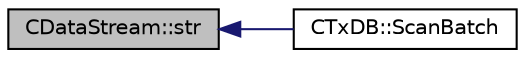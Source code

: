 digraph "CDataStream::str"
{
  edge [fontname="Helvetica",fontsize="10",labelfontname="Helvetica",labelfontsize="10"];
  node [fontname="Helvetica",fontsize="10",shape=record];
  rankdir="LR";
  Node148 [label="CDataStream::str",height=0.2,width=0.4,color="black", fillcolor="grey75", style="filled", fontcolor="black"];
  Node148 -> Node149 [dir="back",color="midnightblue",fontsize="10",style="solid",fontname="Helvetica"];
  Node149 [label="CTxDB::ScanBatch",height=0.2,width=0.4,color="black", fillcolor="white", style="filled",URL="$class_c_tx_d_b.html#a7e9da91da591eb7672ae29bba6899fa0"];
}
